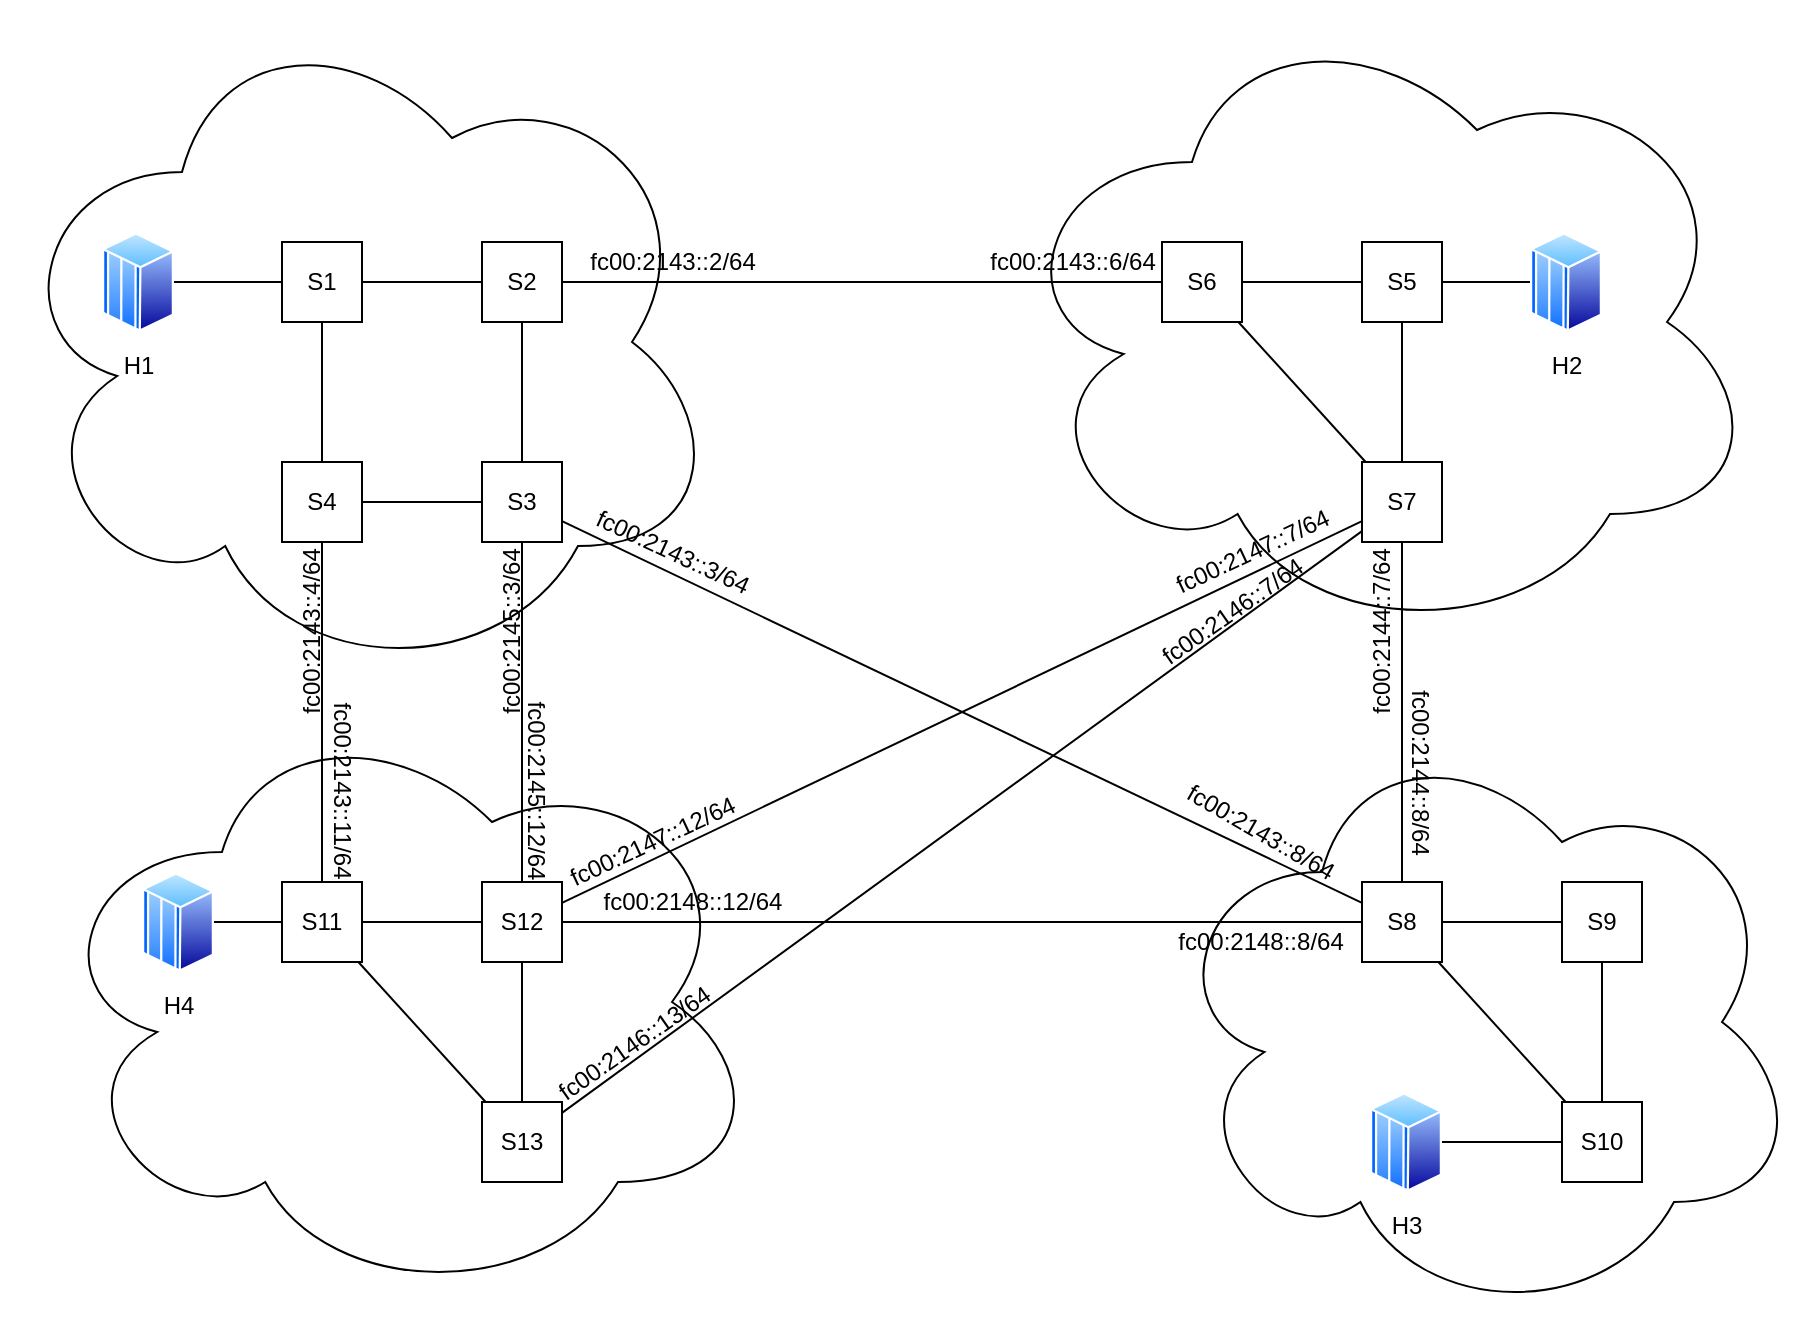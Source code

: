 <mxfile version="25.0.3">
  <diagram name="Page-1" id="UJHtBCHH4Qztdit4Y1LD">
    <mxGraphModel dx="1674" dy="812" grid="1" gridSize="10" guides="1" tooltips="1" connect="1" arrows="1" fold="1" page="1" pageScale="1" pageWidth="827" pageHeight="1169" math="0" shadow="0">
      <root>
        <mxCell id="0" />
        <mxCell id="1" parent="0" />
        <mxCell id="n6NZZfQcD2MK-yKBfSS9-13" value="" style="ellipse;shape=cloud;whiteSpace=wrap;html=1;" vertex="1" parent="1">
          <mxGeometry y="120" width="360" height="340" as="geometry" />
        </mxCell>
        <mxCell id="n6NZZfQcD2MK-yKBfSS9-1" value="H1" style="image;aspect=fixed;perimeter=ellipsePerimeter;html=1;align=center;shadow=0;dashed=0;spacingTop=3;image=img/lib/active_directory/mainframe_host.svg;" vertex="1" parent="1">
          <mxGeometry x="50" y="235" width="36" height="50" as="geometry" />
        </mxCell>
        <mxCell id="n6NZZfQcD2MK-yKBfSS9-2" value="S1" style="whiteSpace=wrap;html=1;aspect=fixed;" vertex="1" parent="1">
          <mxGeometry x="140" y="240" width="40" height="40" as="geometry" />
        </mxCell>
        <mxCell id="n6NZZfQcD2MK-yKBfSS9-3" value="S2" style="whiteSpace=wrap;html=1;aspect=fixed;" vertex="1" parent="1">
          <mxGeometry x="240" y="240" width="40" height="40" as="geometry" />
        </mxCell>
        <mxCell id="n6NZZfQcD2MK-yKBfSS9-5" value="S4" style="whiteSpace=wrap;html=1;aspect=fixed;" vertex="1" parent="1">
          <mxGeometry x="140" y="350" width="40" height="40" as="geometry" />
        </mxCell>
        <mxCell id="n6NZZfQcD2MK-yKBfSS9-6" value="S3" style="whiteSpace=wrap;html=1;aspect=fixed;" vertex="1" parent="1">
          <mxGeometry x="240" y="350" width="40" height="40" as="geometry" />
        </mxCell>
        <mxCell id="n6NZZfQcD2MK-yKBfSS9-8" value="" style="endArrow=none;html=1;rounded=0;" edge="1" parent="1" source="n6NZZfQcD2MK-yKBfSS9-5" target="n6NZZfQcD2MK-yKBfSS9-2">
          <mxGeometry width="50" height="50" relative="1" as="geometry">
            <mxPoint x="140" y="370" as="sourcePoint" />
            <mxPoint x="190" y="320" as="targetPoint" />
          </mxGeometry>
        </mxCell>
        <mxCell id="n6NZZfQcD2MK-yKBfSS9-9" value="" style="endArrow=none;html=1;rounded=0;" edge="1" parent="1" source="n6NZZfQcD2MK-yKBfSS9-2" target="n6NZZfQcD2MK-yKBfSS9-1">
          <mxGeometry width="50" height="50" relative="1" as="geometry">
            <mxPoint x="170" y="360" as="sourcePoint" />
            <mxPoint x="170" y="290" as="targetPoint" />
          </mxGeometry>
        </mxCell>
        <mxCell id="n6NZZfQcD2MK-yKBfSS9-10" value="" style="endArrow=none;html=1;rounded=0;" edge="1" parent="1" source="n6NZZfQcD2MK-yKBfSS9-3" target="n6NZZfQcD2MK-yKBfSS9-2">
          <mxGeometry width="50" height="50" relative="1" as="geometry">
            <mxPoint x="224" y="259.82" as="sourcePoint" />
            <mxPoint x="170" y="259.82" as="targetPoint" />
          </mxGeometry>
        </mxCell>
        <mxCell id="n6NZZfQcD2MK-yKBfSS9-11" value="" style="endArrow=none;html=1;rounded=0;" edge="1" parent="1" source="n6NZZfQcD2MK-yKBfSS9-3" target="n6NZZfQcD2MK-yKBfSS9-6">
          <mxGeometry width="50" height="50" relative="1" as="geometry">
            <mxPoint x="270" y="270" as="sourcePoint" />
            <mxPoint x="190" y="270" as="targetPoint" />
          </mxGeometry>
        </mxCell>
        <mxCell id="n6NZZfQcD2MK-yKBfSS9-12" value="" style="endArrow=none;html=1;rounded=0;" edge="1" parent="1" source="n6NZZfQcD2MK-yKBfSS9-6" target="n6NZZfQcD2MK-yKBfSS9-5">
          <mxGeometry width="50" height="50" relative="1" as="geometry">
            <mxPoint x="290" y="290" as="sourcePoint" />
            <mxPoint x="290" y="360" as="targetPoint" />
          </mxGeometry>
        </mxCell>
        <mxCell id="n6NZZfQcD2MK-yKBfSS9-25" value="" style="ellipse;shape=cloud;whiteSpace=wrap;html=1;" vertex="1" parent="1">
          <mxGeometry x="20" y="470" width="360" height="300" as="geometry" />
        </mxCell>
        <mxCell id="n6NZZfQcD2MK-yKBfSS9-26" value="H4" style="image;aspect=fixed;perimeter=ellipsePerimeter;html=1;align=center;shadow=0;dashed=0;spacingTop=3;image=img/lib/active_directory/mainframe_host.svg;" vertex="1" parent="1">
          <mxGeometry x="70" y="555" width="36" height="50" as="geometry" />
        </mxCell>
        <mxCell id="n6NZZfQcD2MK-yKBfSS9-27" value="S11" style="whiteSpace=wrap;html=1;aspect=fixed;" vertex="1" parent="1">
          <mxGeometry x="140" y="560" width="40" height="40" as="geometry" />
        </mxCell>
        <mxCell id="n6NZZfQcD2MK-yKBfSS9-28" value="S12" style="whiteSpace=wrap;html=1;aspect=fixed;" vertex="1" parent="1">
          <mxGeometry x="240" y="560" width="40" height="40" as="geometry" />
        </mxCell>
        <mxCell id="n6NZZfQcD2MK-yKBfSS9-30" value="S13" style="whiteSpace=wrap;html=1;aspect=fixed;" vertex="1" parent="1">
          <mxGeometry x="240" y="670" width="40" height="40" as="geometry" />
        </mxCell>
        <mxCell id="n6NZZfQcD2MK-yKBfSS9-31" value="" style="endArrow=none;html=1;rounded=0;" edge="1" parent="1" source="n6NZZfQcD2MK-yKBfSS9-30" target="n6NZZfQcD2MK-yKBfSS9-27">
          <mxGeometry width="50" height="50" relative="1" as="geometry">
            <mxPoint x="180" y="670" as="sourcePoint" />
            <mxPoint x="210" y="640" as="targetPoint" />
          </mxGeometry>
        </mxCell>
        <mxCell id="n6NZZfQcD2MK-yKBfSS9-32" value="" style="endArrow=none;html=1;rounded=0;" edge="1" parent="1" source="n6NZZfQcD2MK-yKBfSS9-27" target="n6NZZfQcD2MK-yKBfSS9-26">
          <mxGeometry width="50" height="50" relative="1" as="geometry">
            <mxPoint x="190" y="680" as="sourcePoint" />
            <mxPoint x="190" y="610" as="targetPoint" />
          </mxGeometry>
        </mxCell>
        <mxCell id="n6NZZfQcD2MK-yKBfSS9-33" value="" style="endArrow=none;html=1;rounded=0;" edge="1" parent="1" source="n6NZZfQcD2MK-yKBfSS9-28" target="n6NZZfQcD2MK-yKBfSS9-27">
          <mxGeometry width="50" height="50" relative="1" as="geometry">
            <mxPoint x="244" y="579.82" as="sourcePoint" />
            <mxPoint x="190" y="579.82" as="targetPoint" />
          </mxGeometry>
        </mxCell>
        <mxCell id="n6NZZfQcD2MK-yKBfSS9-34" value="" style="endArrow=none;html=1;rounded=0;" edge="1" parent="1" source="n6NZZfQcD2MK-yKBfSS9-28" target="n6NZZfQcD2MK-yKBfSS9-30">
          <mxGeometry width="50" height="50" relative="1" as="geometry">
            <mxPoint x="290" y="590" as="sourcePoint" />
            <mxPoint x="210" y="590" as="targetPoint" />
          </mxGeometry>
        </mxCell>
        <mxCell id="n6NZZfQcD2MK-yKBfSS9-36" value="" style="ellipse;shape=cloud;whiteSpace=wrap;html=1;" vertex="1" parent="1">
          <mxGeometry x="580" y="480" width="320" height="300" as="geometry" />
        </mxCell>
        <mxCell id="n6NZZfQcD2MK-yKBfSS9-37" value="H3" style="image;aspect=fixed;perimeter=ellipsePerimeter;html=1;align=center;shadow=0;dashed=0;spacingTop=3;image=img/lib/active_directory/mainframe_host.svg;" vertex="1" parent="1">
          <mxGeometry x="684" y="665" width="36" height="50" as="geometry" />
        </mxCell>
        <mxCell id="n6NZZfQcD2MK-yKBfSS9-38" value="S8" style="whiteSpace=wrap;html=1;aspect=fixed;" vertex="1" parent="1">
          <mxGeometry x="680" y="560" width="40" height="40" as="geometry" />
        </mxCell>
        <mxCell id="n6NZZfQcD2MK-yKBfSS9-39" value="S9" style="whiteSpace=wrap;html=1;aspect=fixed;" vertex="1" parent="1">
          <mxGeometry x="780" y="560" width="40" height="40" as="geometry" />
        </mxCell>
        <mxCell id="n6NZZfQcD2MK-yKBfSS9-40" value="S10" style="whiteSpace=wrap;html=1;aspect=fixed;" vertex="1" parent="1">
          <mxGeometry x="780" y="670" width="40" height="40" as="geometry" />
        </mxCell>
        <mxCell id="n6NZZfQcD2MK-yKBfSS9-41" value="" style="endArrow=none;html=1;rounded=0;" edge="1" parent="1" source="n6NZZfQcD2MK-yKBfSS9-40" target="n6NZZfQcD2MK-yKBfSS9-38">
          <mxGeometry width="50" height="50" relative="1" as="geometry">
            <mxPoint x="700" y="670" as="sourcePoint" />
            <mxPoint x="730" y="640" as="targetPoint" />
          </mxGeometry>
        </mxCell>
        <mxCell id="n6NZZfQcD2MK-yKBfSS9-42" value="" style="endArrow=none;html=1;rounded=0;" edge="1" parent="1" source="n6NZZfQcD2MK-yKBfSS9-40" target="n6NZZfQcD2MK-yKBfSS9-37">
          <mxGeometry width="50" height="50" relative="1" as="geometry">
            <mxPoint x="710" y="680" as="sourcePoint" />
            <mxPoint x="710" y="610" as="targetPoint" />
          </mxGeometry>
        </mxCell>
        <mxCell id="n6NZZfQcD2MK-yKBfSS9-43" value="" style="endArrow=none;html=1;rounded=0;" edge="1" parent="1" source="n6NZZfQcD2MK-yKBfSS9-39" target="n6NZZfQcD2MK-yKBfSS9-38">
          <mxGeometry width="50" height="50" relative="1" as="geometry">
            <mxPoint x="764" y="579.82" as="sourcePoint" />
            <mxPoint x="710" y="579.82" as="targetPoint" />
          </mxGeometry>
        </mxCell>
        <mxCell id="n6NZZfQcD2MK-yKBfSS9-44" value="" style="endArrow=none;html=1;rounded=0;" edge="1" parent="1" source="n6NZZfQcD2MK-yKBfSS9-39" target="n6NZZfQcD2MK-yKBfSS9-40">
          <mxGeometry width="50" height="50" relative="1" as="geometry">
            <mxPoint x="810" y="590" as="sourcePoint" />
            <mxPoint x="730" y="590" as="targetPoint" />
          </mxGeometry>
        </mxCell>
        <mxCell id="n6NZZfQcD2MK-yKBfSS9-46" value="" style="ellipse;shape=cloud;whiteSpace=wrap;html=1;" vertex="1" parent="1">
          <mxGeometry x="500" y="120" width="380" height="320" as="geometry" />
        </mxCell>
        <mxCell id="n6NZZfQcD2MK-yKBfSS9-47" value="H2" style="image;aspect=fixed;perimeter=ellipsePerimeter;html=1;align=center;shadow=0;dashed=0;spacingTop=3;image=img/lib/active_directory/mainframe_host.svg;" vertex="1" parent="1">
          <mxGeometry x="764" y="235" width="36" height="50" as="geometry" />
        </mxCell>
        <mxCell id="n6NZZfQcD2MK-yKBfSS9-48" value="S6" style="whiteSpace=wrap;html=1;aspect=fixed;" vertex="1" parent="1">
          <mxGeometry x="580" y="240" width="40" height="40" as="geometry" />
        </mxCell>
        <mxCell id="n6NZZfQcD2MK-yKBfSS9-49" value="S5" style="whiteSpace=wrap;html=1;aspect=fixed;" vertex="1" parent="1">
          <mxGeometry x="680" y="240" width="40" height="40" as="geometry" />
        </mxCell>
        <mxCell id="n6NZZfQcD2MK-yKBfSS9-50" value="S7" style="whiteSpace=wrap;html=1;aspect=fixed;" vertex="1" parent="1">
          <mxGeometry x="680" y="350" width="40" height="40" as="geometry" />
        </mxCell>
        <mxCell id="n6NZZfQcD2MK-yKBfSS9-51" value="" style="endArrow=none;html=1;rounded=0;" edge="1" parent="1" source="n6NZZfQcD2MK-yKBfSS9-50" target="n6NZZfQcD2MK-yKBfSS9-48">
          <mxGeometry width="50" height="50" relative="1" as="geometry">
            <mxPoint x="600" y="350" as="sourcePoint" />
            <mxPoint x="630" y="320" as="targetPoint" />
          </mxGeometry>
        </mxCell>
        <mxCell id="n6NZZfQcD2MK-yKBfSS9-52" value="" style="endArrow=none;html=1;rounded=0;" edge="1" parent="1" source="n6NZZfQcD2MK-yKBfSS9-49" target="n6NZZfQcD2MK-yKBfSS9-47">
          <mxGeometry width="50" height="50" relative="1" as="geometry">
            <mxPoint x="610" y="360" as="sourcePoint" />
            <mxPoint x="610" y="290" as="targetPoint" />
          </mxGeometry>
        </mxCell>
        <mxCell id="n6NZZfQcD2MK-yKBfSS9-53" value="" style="endArrow=none;html=1;rounded=0;" edge="1" parent="1" source="n6NZZfQcD2MK-yKBfSS9-49" target="n6NZZfQcD2MK-yKBfSS9-48">
          <mxGeometry width="50" height="50" relative="1" as="geometry">
            <mxPoint x="664" y="259.82" as="sourcePoint" />
            <mxPoint x="610" y="259.82" as="targetPoint" />
          </mxGeometry>
        </mxCell>
        <mxCell id="n6NZZfQcD2MK-yKBfSS9-54" value="" style="endArrow=none;html=1;rounded=0;" edge="1" parent="1" source="n6NZZfQcD2MK-yKBfSS9-49" target="n6NZZfQcD2MK-yKBfSS9-50">
          <mxGeometry width="50" height="50" relative="1" as="geometry">
            <mxPoint x="710" y="270" as="sourcePoint" />
            <mxPoint x="630" y="270" as="targetPoint" />
          </mxGeometry>
        </mxCell>
        <mxCell id="n6NZZfQcD2MK-yKBfSS9-56" value="" style="endArrow=none;html=1;rounded=0;" edge="1" parent="1" source="n6NZZfQcD2MK-yKBfSS9-3" target="n6NZZfQcD2MK-yKBfSS9-48">
          <mxGeometry width="50" height="50" relative="1" as="geometry">
            <mxPoint x="270" y="270" as="sourcePoint" />
            <mxPoint x="190" y="270" as="targetPoint" />
          </mxGeometry>
        </mxCell>
        <mxCell id="n6NZZfQcD2MK-yKBfSS9-57" value="" style="endArrow=none;html=1;rounded=0;" edge="1" parent="1" source="n6NZZfQcD2MK-yKBfSS9-28" target="n6NZZfQcD2MK-yKBfSS9-6">
          <mxGeometry width="50" height="50" relative="1" as="geometry">
            <mxPoint x="310" y="270" as="sourcePoint" />
            <mxPoint x="830" y="270" as="targetPoint" />
          </mxGeometry>
        </mxCell>
        <mxCell id="n6NZZfQcD2MK-yKBfSS9-58" value="" style="endArrow=none;html=1;rounded=0;" edge="1" parent="1" source="n6NZZfQcD2MK-yKBfSS9-27" target="n6NZZfQcD2MK-yKBfSS9-5">
          <mxGeometry width="50" height="50" relative="1" as="geometry">
            <mxPoint x="290" y="700" as="sourcePoint" />
            <mxPoint x="290" y="400" as="targetPoint" />
          </mxGeometry>
        </mxCell>
        <mxCell id="n6NZZfQcD2MK-yKBfSS9-60" value="" style="endArrow=none;html=1;rounded=0;" edge="1" parent="1" source="n6NZZfQcD2MK-yKBfSS9-28" target="n6NZZfQcD2MK-yKBfSS9-50">
          <mxGeometry width="50" height="50" relative="1" as="geometry">
            <mxPoint x="189" y="700" as="sourcePoint" />
            <mxPoint x="171" y="400" as="targetPoint" />
          </mxGeometry>
        </mxCell>
        <mxCell id="n6NZZfQcD2MK-yKBfSS9-61" value="" style="endArrow=none;html=1;rounded=0;" edge="1" parent="1" source="n6NZZfQcD2MK-yKBfSS9-28" target="n6NZZfQcD2MK-yKBfSS9-38">
          <mxGeometry width="50" height="50" relative="1" as="geometry">
            <mxPoint x="310" y="710" as="sourcePoint" />
            <mxPoint x="930" y="390" as="targetPoint" />
          </mxGeometry>
        </mxCell>
        <mxCell id="n6NZZfQcD2MK-yKBfSS9-63" value="" style="endArrow=none;html=1;rounded=0;" edge="1" parent="1" source="n6NZZfQcD2MK-yKBfSS9-38" target="n6NZZfQcD2MK-yKBfSS9-50">
          <mxGeometry width="50" height="50" relative="1" as="geometry">
            <mxPoint x="70" y="720" as="sourcePoint" />
            <mxPoint x="590" y="720" as="targetPoint" />
          </mxGeometry>
        </mxCell>
        <mxCell id="n6NZZfQcD2MK-yKBfSS9-64" value="" style="endArrow=none;html=1;rounded=0;" edge="1" parent="1" source="n6NZZfQcD2MK-yKBfSS9-30" target="n6NZZfQcD2MK-yKBfSS9-50">
          <mxGeometry width="50" height="50" relative="1" as="geometry">
            <mxPoint x="856" y="700" as="sourcePoint" />
            <mxPoint x="944" y="400" as="targetPoint" />
          </mxGeometry>
        </mxCell>
        <mxCell id="n6NZZfQcD2MK-yKBfSS9-65" value="" style="endArrow=none;html=1;rounded=0;" edge="1" parent="1" source="n6NZZfQcD2MK-yKBfSS9-6" target="n6NZZfQcD2MK-yKBfSS9-38">
          <mxGeometry width="50" height="50" relative="1" as="geometry">
            <mxPoint x="310" y="816" as="sourcePoint" />
            <mxPoint x="930" y="394" as="targetPoint" />
          </mxGeometry>
        </mxCell>
        <mxCell id="n6NZZfQcD2MK-yKBfSS9-66" value="fc00:2143::2/64" style="text;html=1;align=center;verticalAlign=middle;resizable=0;points=[];autosize=1;strokeColor=none;fillColor=none;" vertex="1" parent="1">
          <mxGeometry x="280" y="235" width="110" height="30" as="geometry" />
        </mxCell>
        <mxCell id="n6NZZfQcD2MK-yKBfSS9-67" value="fc00:2143::6/64" style="text;html=1;align=center;verticalAlign=middle;resizable=0;points=[];autosize=1;strokeColor=none;fillColor=none;" vertex="1" parent="1">
          <mxGeometry x="480" y="235" width="110" height="30" as="geometry" />
        </mxCell>
        <mxCell id="n6NZZfQcD2MK-yKBfSS9-68" value="&lt;div&gt;fc00:2143::3/64&lt;/div&gt;" style="text;html=1;align=center;verticalAlign=middle;resizable=0;points=[];autosize=1;strokeColor=none;fillColor=none;rotation=25;" vertex="1" parent="1">
          <mxGeometry x="280" y="380" width="110" height="30" as="geometry" />
        </mxCell>
        <mxCell id="n6NZZfQcD2MK-yKBfSS9-69" value="&lt;div&gt;fc00:2143::8/64&lt;/div&gt;" style="text;html=1;align=center;verticalAlign=middle;resizable=0;points=[];autosize=1;strokeColor=none;fillColor=none;rotation=30;" vertex="1" parent="1">
          <mxGeometry x="574" y="520" width="110" height="30" as="geometry" />
        </mxCell>
        <mxCell id="n6NZZfQcD2MK-yKBfSS9-70" value="&lt;div&gt;fc00:2144::8/64&lt;/div&gt;" style="text;html=1;align=center;verticalAlign=middle;resizable=0;points=[];autosize=1;strokeColor=none;fillColor=none;rotation=90;" vertex="1" parent="1">
          <mxGeometry x="654" y="490" width="110" height="30" as="geometry" />
        </mxCell>
        <mxCell id="n6NZZfQcD2MK-yKBfSS9-71" value="&lt;div&gt;fc00:2144::7/64&lt;/div&gt;" style="text;html=1;align=center;verticalAlign=middle;resizable=0;points=[];autosize=1;strokeColor=none;fillColor=none;rotation=-90;" vertex="1" parent="1">
          <mxGeometry x="635" y="420" width="110" height="30" as="geometry" />
        </mxCell>
        <mxCell id="n6NZZfQcD2MK-yKBfSS9-72" value="fc00:2143::4/64" style="text;html=1;align=center;verticalAlign=middle;resizable=0;points=[];autosize=1;strokeColor=none;fillColor=none;rotation=-90;" vertex="1" parent="1">
          <mxGeometry x="100" y="420" width="110" height="30" as="geometry" />
        </mxCell>
        <mxCell id="n6NZZfQcD2MK-yKBfSS9-74" value="fc00:2143::11/64" style="text;html=1;align=center;verticalAlign=middle;resizable=0;points=[];autosize=1;strokeColor=none;fillColor=none;rotation=90;" vertex="1" parent="1">
          <mxGeometry x="115" y="499" width="110" height="30" as="geometry" />
        </mxCell>
        <mxCell id="n6NZZfQcD2MK-yKBfSS9-75" value="&lt;div&gt;fc00:2146::7/64&lt;/div&gt;" style="text;html=1;align=center;verticalAlign=middle;resizable=0;points=[];autosize=1;strokeColor=none;fillColor=none;rotation=-35;" vertex="1" parent="1">
          <mxGeometry x="560" y="410" width="110" height="30" as="geometry" />
        </mxCell>
        <mxCell id="n6NZZfQcD2MK-yKBfSS9-76" value="&lt;div&gt;fc00:2147::7/64&lt;/div&gt;" style="text;html=1;align=center;verticalAlign=middle;resizable=0;points=[];autosize=1;strokeColor=none;fillColor=none;rotation=-25;" vertex="1" parent="1">
          <mxGeometry x="570" y="380" width="110" height="30" as="geometry" />
        </mxCell>
        <mxCell id="n6NZZfQcD2MK-yKBfSS9-77" value="&lt;div&gt;fc00:2146::13/64&lt;/div&gt;" style="text;html=1;align=center;verticalAlign=middle;resizable=0;points=[];autosize=1;strokeColor=none;fillColor=none;rotation=-35;" vertex="1" parent="1">
          <mxGeometry x="261" y="626" width="110" height="30" as="geometry" />
        </mxCell>
        <mxCell id="n6NZZfQcD2MK-yKBfSS9-78" value="fc00:2145::3/64" style="text;html=1;align=center;verticalAlign=middle;resizable=0;points=[];autosize=1;strokeColor=none;fillColor=none;rotation=-90;" vertex="1" parent="1">
          <mxGeometry x="200" y="420" width="110" height="30" as="geometry" />
        </mxCell>
        <mxCell id="n6NZZfQcD2MK-yKBfSS9-79" value="fc00:2145::12/64" style="text;html=1;align=center;verticalAlign=middle;resizable=0;points=[];autosize=1;strokeColor=none;fillColor=none;rotation=90;" vertex="1" parent="1">
          <mxGeometry x="212" y="499" width="110" height="30" as="geometry" />
        </mxCell>
        <mxCell id="n6NZZfQcD2MK-yKBfSS9-80" value="&lt;div&gt;fc00:2147::12/64&lt;/div&gt;" style="text;html=1;align=center;verticalAlign=middle;resizable=0;points=[];autosize=1;strokeColor=none;fillColor=none;rotation=-25;" vertex="1" parent="1">
          <mxGeometry x="270" y="525" width="110" height="30" as="geometry" />
        </mxCell>
        <mxCell id="n6NZZfQcD2MK-yKBfSS9-81" value="&lt;div&gt;fc00:2148::12/64&lt;/div&gt;" style="text;html=1;align=center;verticalAlign=middle;resizable=0;points=[];autosize=1;strokeColor=none;fillColor=none;rotation=0;" vertex="1" parent="1">
          <mxGeometry x="290" y="555" width="110" height="30" as="geometry" />
        </mxCell>
        <mxCell id="n6NZZfQcD2MK-yKBfSS9-82" value="&lt;div&gt;fc00:2148::8/64&lt;/div&gt;" style="text;html=1;align=center;verticalAlign=middle;resizable=0;points=[];autosize=1;strokeColor=none;fillColor=none;rotation=0;" vertex="1" parent="1">
          <mxGeometry x="574" y="575" width="110" height="30" as="geometry" />
        </mxCell>
      </root>
    </mxGraphModel>
  </diagram>
</mxfile>
